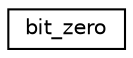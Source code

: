digraph "Graphical Class Hierarchy"
{
  edge [fontname="Helvetica",fontsize="10",labelfontname="Helvetica",labelfontsize="10"];
  node [fontname="Helvetica",fontsize="10",shape=record];
  rankdir="LR";
  Node0 [label="bit_zero",height=0.2,width=0.4,color="black", fillcolor="white", style="filled",URL="$structbit__zero.html"];
}
